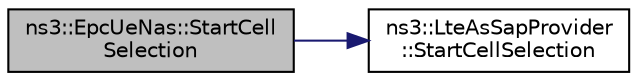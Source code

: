 digraph "ns3::EpcUeNas::StartCellSelection"
{
 // LATEX_PDF_SIZE
  edge [fontname="Helvetica",fontsize="10",labelfontname="Helvetica",labelfontsize="10"];
  node [fontname="Helvetica",fontsize="10",shape=record];
  rankdir="LR";
  Node1 [label="ns3::EpcUeNas::StartCell\lSelection",height=0.2,width=0.4,color="black", fillcolor="grey75", style="filled", fontcolor="black",tooltip="Causes NAS to tell AS to find a suitable cell and camp to it."];
  Node1 -> Node2 [color="midnightblue",fontsize="10",style="solid",fontname="Helvetica"];
  Node2 [label="ns3::LteAsSapProvider\l::StartCellSelection",height=0.2,width=0.4,color="black", fillcolor="white", style="filled",URL="$classns3_1_1_lte_as_sap_provider.html#a4ae5e2e8659b42ec54b1903d8a4e53ac",tooltip="Initiate Idle mode cell selection procedure."];
}
